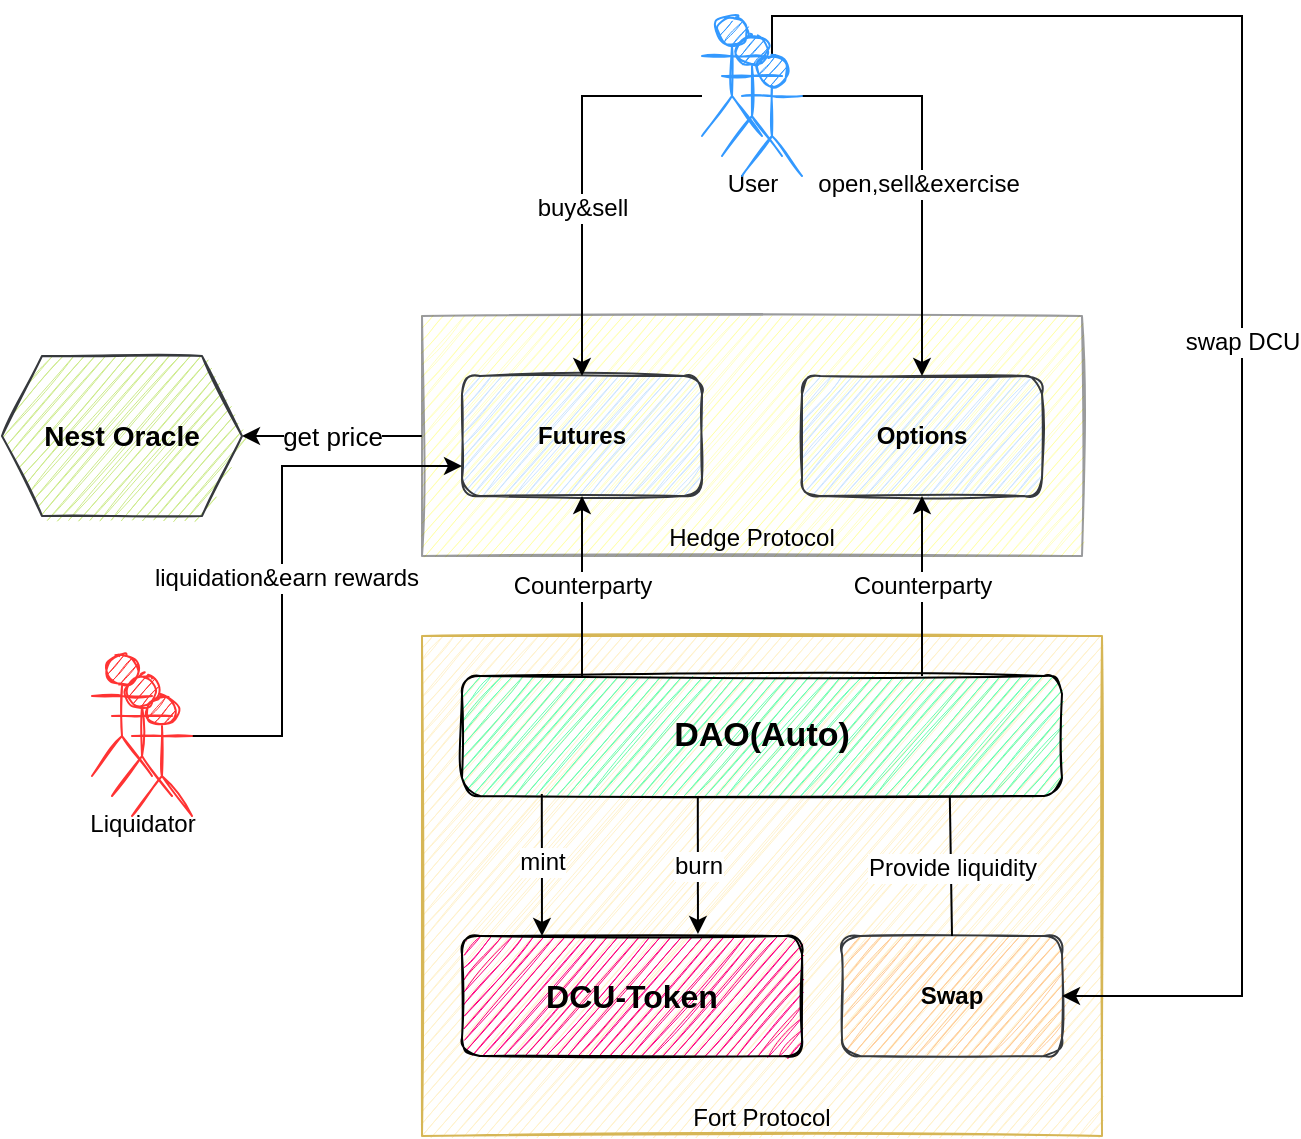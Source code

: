 <mxfile version="14.9.3" type="github">
  <diagram id="k4ojAMU12aombDE0C2ki" name="Page-1">
    <mxGraphModel dx="1113" dy="662" grid="1" gridSize="10" guides="1" tooltips="1" connect="1" arrows="1" fold="1" page="1" pageScale="1" pageWidth="827" pageHeight="1169" math="0" shadow="0">
      <root>
        <mxCell id="0" />
        <mxCell id="1" parent="0" />
        <mxCell id="qCr_E0wd5vRtcSFWzO8O-10" value="Fort Protocol" style="rounded=0;whiteSpace=wrap;html=1;shadow=0;glass=0;sketch=1;strokeColor=#d6b656;fillColor=#fff2cc;verticalAlign=bottom;" vertex="1" parent="1">
          <mxGeometry x="220" y="320" width="340" height="250" as="geometry" />
        </mxCell>
        <mxCell id="qCr_E0wd5vRtcSFWzO8O-9" value="&lt;font style=&quot;font-size: 13px&quot;&gt;get price&lt;/font&gt;" style="edgeStyle=orthogonalEdgeStyle;rounded=0;orthogonalLoop=1;jettySize=auto;html=1;exitX=0;exitY=0.5;exitDx=0;exitDy=0;entryX=1;entryY=0.5;entryDx=0;entryDy=0;" edge="1" parent="1" source="qCr_E0wd5vRtcSFWzO8O-4" target="qCr_E0wd5vRtcSFWzO8O-7">
          <mxGeometry relative="1" as="geometry" />
        </mxCell>
        <mxCell id="qCr_E0wd5vRtcSFWzO8O-4" value="Hedge Protocol" style="rounded=0;whiteSpace=wrap;html=1;shadow=0;glass=0;sketch=1;strokeColor=#36393d;fillColor=#ffff88;verticalAlign=bottom;opacity=50;" vertex="1" parent="1">
          <mxGeometry x="220" y="160" width="330" height="120" as="geometry" />
        </mxCell>
        <mxCell id="qCr_E0wd5vRtcSFWzO8O-1" value="&lt;b&gt;Futures&lt;/b&gt;" style="rounded=1;whiteSpace=wrap;html=1;shadow=0;glass=0;fillColor=#cce5ff;strokeColor=#36393d;sketch=1;" vertex="1" parent="1">
          <mxGeometry x="240" y="190" width="120" height="60" as="geometry" />
        </mxCell>
        <mxCell id="qCr_E0wd5vRtcSFWzO8O-2" value="&lt;b&gt;Options&lt;/b&gt;" style="rounded=1;whiteSpace=wrap;html=1;shadow=0;glass=0;sketch=1;strokeColor=#36393d;fillColor=#cce5ff;" vertex="1" parent="1">
          <mxGeometry x="410" y="190" width="120" height="60" as="geometry" />
        </mxCell>
        <mxCell id="qCr_E0wd5vRtcSFWzO8O-7" value="&lt;b&gt;&lt;font style=&quot;font-size: 14px&quot;&gt;Nest Oracle&lt;/font&gt;&lt;/b&gt;" style="shape=hexagon;perimeter=hexagonPerimeter2;whiteSpace=wrap;html=1;fixedSize=1;rounded=0;shadow=0;glass=0;sketch=1;strokeColor=#36393d;fillColor=#cdeb8b;verticalAlign=middle;" vertex="1" parent="1">
          <mxGeometry x="10" y="180" width="120" height="80" as="geometry" />
        </mxCell>
        <mxCell id="qCr_E0wd5vRtcSFWzO8O-5" value="&lt;b&gt;Swap&lt;/b&gt;" style="rounded=1;whiteSpace=wrap;html=1;shadow=0;glass=0;sketch=1;strokeColor=#36393d;fillColor=#ffcc99;verticalAlign=middle;" vertex="1" parent="1">
          <mxGeometry x="430" y="470" width="110" height="60" as="geometry" />
        </mxCell>
        <mxCell id="qCr_E0wd5vRtcSFWzO8O-38" value="Counterparty" style="edgeStyle=orthogonalEdgeStyle;rounded=0;orthogonalLoop=1;jettySize=auto;html=1;exitX=0.2;exitY=0;exitDx=0;exitDy=0;entryX=0.5;entryY=1;entryDx=0;entryDy=0;fontSize=12;exitPerimeter=0;" edge="1" parent="1" source="qCr_E0wd5vRtcSFWzO8O-12" target="qCr_E0wd5vRtcSFWzO8O-1">
          <mxGeometry relative="1" as="geometry">
            <Array as="points" />
          </mxGeometry>
        </mxCell>
        <mxCell id="qCr_E0wd5vRtcSFWzO8O-39" value="Counterparty" style="edgeStyle=orthogonalEdgeStyle;rounded=0;orthogonalLoop=1;jettySize=auto;html=1;entryX=0.5;entryY=1;entryDx=0;entryDy=0;fontSize=12;" edge="1" parent="1" target="qCr_E0wd5vRtcSFWzO8O-2">
          <mxGeometry relative="1" as="geometry">
            <mxPoint x="470" y="340" as="sourcePoint" />
            <Array as="points">
              <mxPoint x="470" y="340" />
            </Array>
          </mxGeometry>
        </mxCell>
        <mxCell id="qCr_E0wd5vRtcSFWzO8O-12" value="&lt;font style=&quot;font-size: 17px&quot;&gt;&lt;b&gt;DAO(Auto)&lt;/b&gt;&lt;/font&gt;" style="rounded=1;whiteSpace=wrap;html=1;shadow=0;glass=0;sketch=1;verticalAlign=middle;fillColor=#66FFB3;" vertex="1" parent="1">
          <mxGeometry x="240" y="340" width="300" height="60" as="geometry" />
        </mxCell>
        <mxCell id="qCr_E0wd5vRtcSFWzO8O-17" value="&lt;b&gt;&lt;font style=&quot;font-size: 16px&quot;&gt;DCU-Token&lt;/font&gt;&lt;/b&gt;" style="rounded=1;whiteSpace=wrap;html=1;shadow=0;glass=0;sketch=1;strokeColor=#000000;gradientColor=none;verticalAlign=middle;fillColor=#FF0080;" vertex="1" parent="1">
          <mxGeometry x="240" y="470" width="170" height="60" as="geometry" />
        </mxCell>
        <mxCell id="qCr_E0wd5vRtcSFWzO8O-19" value="" style="endArrow=none;html=1;exitX=0.5;exitY=0;exitDx=0;exitDy=0;entryX=0.813;entryY=1;entryDx=0;entryDy=0;entryPerimeter=0;" edge="1" parent="1" source="qCr_E0wd5vRtcSFWzO8O-5" target="qCr_E0wd5vRtcSFWzO8O-12">
          <mxGeometry width="50" height="50" relative="1" as="geometry">
            <mxPoint x="410" y="390" as="sourcePoint" />
            <mxPoint x="460" y="340" as="targetPoint" />
          </mxGeometry>
        </mxCell>
        <mxCell id="qCr_E0wd5vRtcSFWzO8O-20" value="Provide liquidity" style="edgeLabel;html=1;align=center;verticalAlign=middle;resizable=0;points=[];fontSize=12;horizontal=1;" vertex="1" connectable="0" parent="qCr_E0wd5vRtcSFWzO8O-19">
          <mxGeometry x="-0.028" relative="1" as="geometry">
            <mxPoint as="offset" />
          </mxGeometry>
        </mxCell>
        <mxCell id="qCr_E0wd5vRtcSFWzO8O-21" value="" style="endArrow=classic;html=1;fontSize=12;exitX=0.133;exitY=0.983;exitDx=0;exitDy=0;exitPerimeter=0;" edge="1" parent="1" source="qCr_E0wd5vRtcSFWzO8O-12">
          <mxGeometry width="50" height="50" relative="1" as="geometry">
            <mxPoint x="410" y="350" as="sourcePoint" />
            <mxPoint x="280" y="470" as="targetPoint" />
          </mxGeometry>
        </mxCell>
        <mxCell id="qCr_E0wd5vRtcSFWzO8O-22" value="mint" style="edgeLabel;html=1;align=center;verticalAlign=middle;resizable=0;points=[];fontSize=12;" vertex="1" connectable="0" parent="qCr_E0wd5vRtcSFWzO8O-21">
          <mxGeometry x="-0.057" relative="1" as="geometry">
            <mxPoint as="offset" />
          </mxGeometry>
        </mxCell>
        <mxCell id="qCr_E0wd5vRtcSFWzO8O-23" value="" style="endArrow=classic;html=1;fontSize=12;entryX=0.694;entryY=-0.017;entryDx=0;entryDy=0;entryPerimeter=0;exitX=0.393;exitY=1;exitDx=0;exitDy=0;exitPerimeter=0;" edge="1" parent="1" source="qCr_E0wd5vRtcSFWzO8O-12" target="qCr_E0wd5vRtcSFWzO8O-17">
          <mxGeometry width="50" height="50" relative="1" as="geometry">
            <mxPoint x="410" y="350" as="sourcePoint" />
            <mxPoint x="460" y="300" as="targetPoint" />
          </mxGeometry>
        </mxCell>
        <mxCell id="qCr_E0wd5vRtcSFWzO8O-24" value="burn" style="edgeLabel;html=1;align=center;verticalAlign=middle;resizable=0;points=[];fontSize=12;" vertex="1" connectable="0" parent="qCr_E0wd5vRtcSFWzO8O-23">
          <mxGeometry x="0.015" relative="1" as="geometry">
            <mxPoint as="offset" />
          </mxGeometry>
        </mxCell>
        <mxCell id="qCr_E0wd5vRtcSFWzO8O-33" style="edgeStyle=orthogonalEdgeStyle;rounded=0;orthogonalLoop=1;jettySize=auto;html=1;entryX=0.5;entryY=0;entryDx=0;entryDy=0;fontSize=12;" edge="1" parent="1" target="qCr_E0wd5vRtcSFWzO8O-1">
          <mxGeometry relative="1" as="geometry">
            <mxPoint x="360" y="50" as="sourcePoint" />
            <Array as="points">
              <mxPoint x="360" y="50" />
              <mxPoint x="300" y="50" />
            </Array>
          </mxGeometry>
        </mxCell>
        <mxCell id="qCr_E0wd5vRtcSFWzO8O-34" value="buy&amp;amp;sell" style="edgeLabel;html=1;align=center;verticalAlign=middle;resizable=0;points=[];fontSize=12;" vertex="1" connectable="0" parent="qCr_E0wd5vRtcSFWzO8O-33">
          <mxGeometry x="0.156" relative="1" as="geometry">
            <mxPoint as="offset" />
          </mxGeometry>
        </mxCell>
        <mxCell id="qCr_E0wd5vRtcSFWzO8O-29" value="" style="shape=umlActor;verticalLabelPosition=bottom;verticalAlign=top;html=1;outlineConnect=0;rounded=0;shadow=0;glass=0;sketch=1;fontSize=12;gradientColor=none;fillColor=#3399FF;strokeColor=#3399FF;" vertex="1" parent="1">
          <mxGeometry x="360" y="10" width="30" height="60" as="geometry" />
        </mxCell>
        <mxCell id="qCr_E0wd5vRtcSFWzO8O-31" value="User" style="shape=umlActor;verticalLabelPosition=bottom;verticalAlign=top;html=1;outlineConnect=0;rounded=0;shadow=0;glass=0;sketch=1;fontSize=12;gradientColor=none;fillColor=#3399FF;strokeColor=#3399FF;" vertex="1" parent="1">
          <mxGeometry x="370" y="20" width="30" height="60" as="geometry" />
        </mxCell>
        <mxCell id="qCr_E0wd5vRtcSFWzO8O-35" style="edgeStyle=orthogonalEdgeStyle;rounded=0;orthogonalLoop=1;jettySize=auto;html=1;exitX=1;exitY=0.333;exitDx=0;exitDy=0;exitPerimeter=0;fontSize=12;" edge="1" parent="1" source="qCr_E0wd5vRtcSFWzO8O-32" target="qCr_E0wd5vRtcSFWzO8O-2">
          <mxGeometry relative="1" as="geometry" />
        </mxCell>
        <mxCell id="qCr_E0wd5vRtcSFWzO8O-36" value="open,sell&amp;amp;exercise" style="edgeLabel;html=1;align=center;verticalAlign=middle;resizable=0;points=[];fontSize=12;" vertex="1" connectable="0" parent="qCr_E0wd5vRtcSFWzO8O-35">
          <mxGeometry x="0.04" y="-2" relative="1" as="geometry">
            <mxPoint as="offset" />
          </mxGeometry>
        </mxCell>
        <mxCell id="qCr_E0wd5vRtcSFWzO8O-45" value="swap DCU" style="edgeStyle=orthogonalEdgeStyle;rounded=0;orthogonalLoop=1;jettySize=auto;html=1;exitX=0.5;exitY=0;exitDx=0;exitDy=0;exitPerimeter=0;entryX=1;entryY=0.5;entryDx=0;entryDy=0;fontSize=12;" edge="1" parent="1" source="qCr_E0wd5vRtcSFWzO8O-32" target="qCr_E0wd5vRtcSFWzO8O-5">
          <mxGeometry relative="1" as="geometry">
            <Array as="points">
              <mxPoint x="395" y="10" />
              <mxPoint x="630" y="10" />
              <mxPoint x="630" y="500" />
            </Array>
          </mxGeometry>
        </mxCell>
        <mxCell id="qCr_E0wd5vRtcSFWzO8O-32" value="" style="shape=umlActor;verticalLabelPosition=bottom;verticalAlign=top;html=1;outlineConnect=0;rounded=0;shadow=0;glass=0;sketch=1;fontSize=12;gradientColor=none;fillColor=#3399FF;strokeColor=#3399FF;" vertex="1" parent="1">
          <mxGeometry x="380" y="30" width="30" height="60" as="geometry" />
        </mxCell>
        <mxCell id="qCr_E0wd5vRtcSFWzO8O-40" value="" style="shape=umlActor;verticalLabelPosition=bottom;verticalAlign=top;html=1;outlineConnect=0;rounded=0;shadow=0;glass=0;sketch=1;fontSize=12;gradientColor=none;fillColor=#FF3333;strokeColor=#FF3333;" vertex="1" parent="1">
          <mxGeometry x="55" y="330" width="30" height="60" as="geometry" />
        </mxCell>
        <mxCell id="qCr_E0wd5vRtcSFWzO8O-41" value="Liquidator" style="shape=umlActor;verticalLabelPosition=bottom;verticalAlign=top;html=1;outlineConnect=0;rounded=0;shadow=0;glass=0;sketch=1;fontSize=12;gradientColor=none;fillColor=#FF3333;strokeColor=#FF3333;" vertex="1" parent="1">
          <mxGeometry x="65" y="340" width="30" height="60" as="geometry" />
        </mxCell>
        <mxCell id="qCr_E0wd5vRtcSFWzO8O-43" style="edgeStyle=orthogonalEdgeStyle;rounded=0;orthogonalLoop=1;jettySize=auto;html=1;exitX=1;exitY=0.333;exitDx=0;exitDy=0;exitPerimeter=0;entryX=0;entryY=0.75;entryDx=0;entryDy=0;fontSize=12;" edge="1" parent="1" source="qCr_E0wd5vRtcSFWzO8O-42" target="qCr_E0wd5vRtcSFWzO8O-1">
          <mxGeometry relative="1" as="geometry">
            <Array as="points">
              <mxPoint x="150" y="370" />
              <mxPoint x="150" y="235" />
            </Array>
          </mxGeometry>
        </mxCell>
        <mxCell id="qCr_E0wd5vRtcSFWzO8O-44" value="liquidation&amp;amp;earn rewards" style="edgeLabel;html=1;align=center;verticalAlign=middle;resizable=0;points=[];fontSize=12;" vertex="1" connectable="0" parent="qCr_E0wd5vRtcSFWzO8O-43">
          <mxGeometry x="-0.078" y="-1" relative="1" as="geometry">
            <mxPoint x="1" as="offset" />
          </mxGeometry>
        </mxCell>
        <mxCell id="qCr_E0wd5vRtcSFWzO8O-42" value="" style="shape=umlActor;verticalLabelPosition=bottom;verticalAlign=top;html=1;outlineConnect=0;rounded=0;shadow=0;glass=0;sketch=1;fontSize=12;gradientColor=none;fillColor=#FF3333;strokeColor=#FF3333;" vertex="1" parent="1">
          <mxGeometry x="75" y="350" width="30" height="60" as="geometry" />
        </mxCell>
      </root>
    </mxGraphModel>
  </diagram>
</mxfile>
